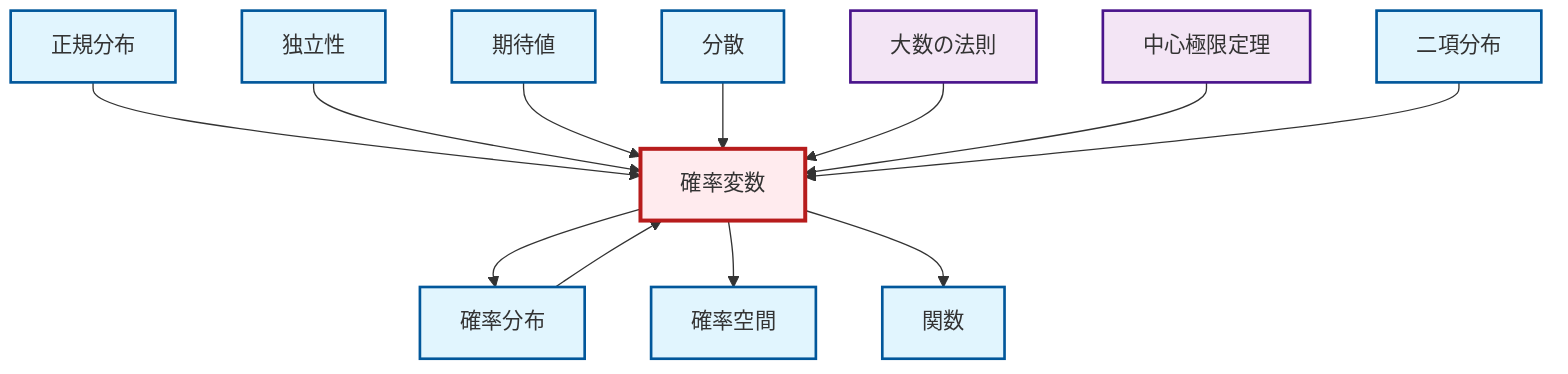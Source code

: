 graph TD
    classDef definition fill:#e1f5fe,stroke:#01579b,stroke-width:2px
    classDef theorem fill:#f3e5f5,stroke:#4a148c,stroke-width:2px
    classDef axiom fill:#fff3e0,stroke:#e65100,stroke-width:2px
    classDef example fill:#e8f5e9,stroke:#1b5e20,stroke-width:2px
    classDef current fill:#ffebee,stroke:#b71c1c,stroke-width:3px
    def-binomial-distribution["二項分布"]:::definition
    def-normal-distribution["正規分布"]:::definition
    def-probability-space["確率空間"]:::definition
    def-variance["分散"]:::definition
    thm-law-of-large-numbers["大数の法則"]:::theorem
    def-independence["独立性"]:::definition
    def-probability-distribution["確率分布"]:::definition
    def-random-variable["確率変数"]:::definition
    def-expectation["期待値"]:::definition
    thm-central-limit["中心極限定理"]:::theorem
    def-function["関数"]:::definition
    def-random-variable --> def-probability-distribution
    def-random-variable --> def-probability-space
    def-normal-distribution --> def-random-variable
    def-probability-distribution --> def-random-variable
    def-independence --> def-random-variable
    def-expectation --> def-random-variable
    def-variance --> def-random-variable
    def-random-variable --> def-function
    thm-law-of-large-numbers --> def-random-variable
    thm-central-limit --> def-random-variable
    def-binomial-distribution --> def-random-variable
    class def-random-variable current
